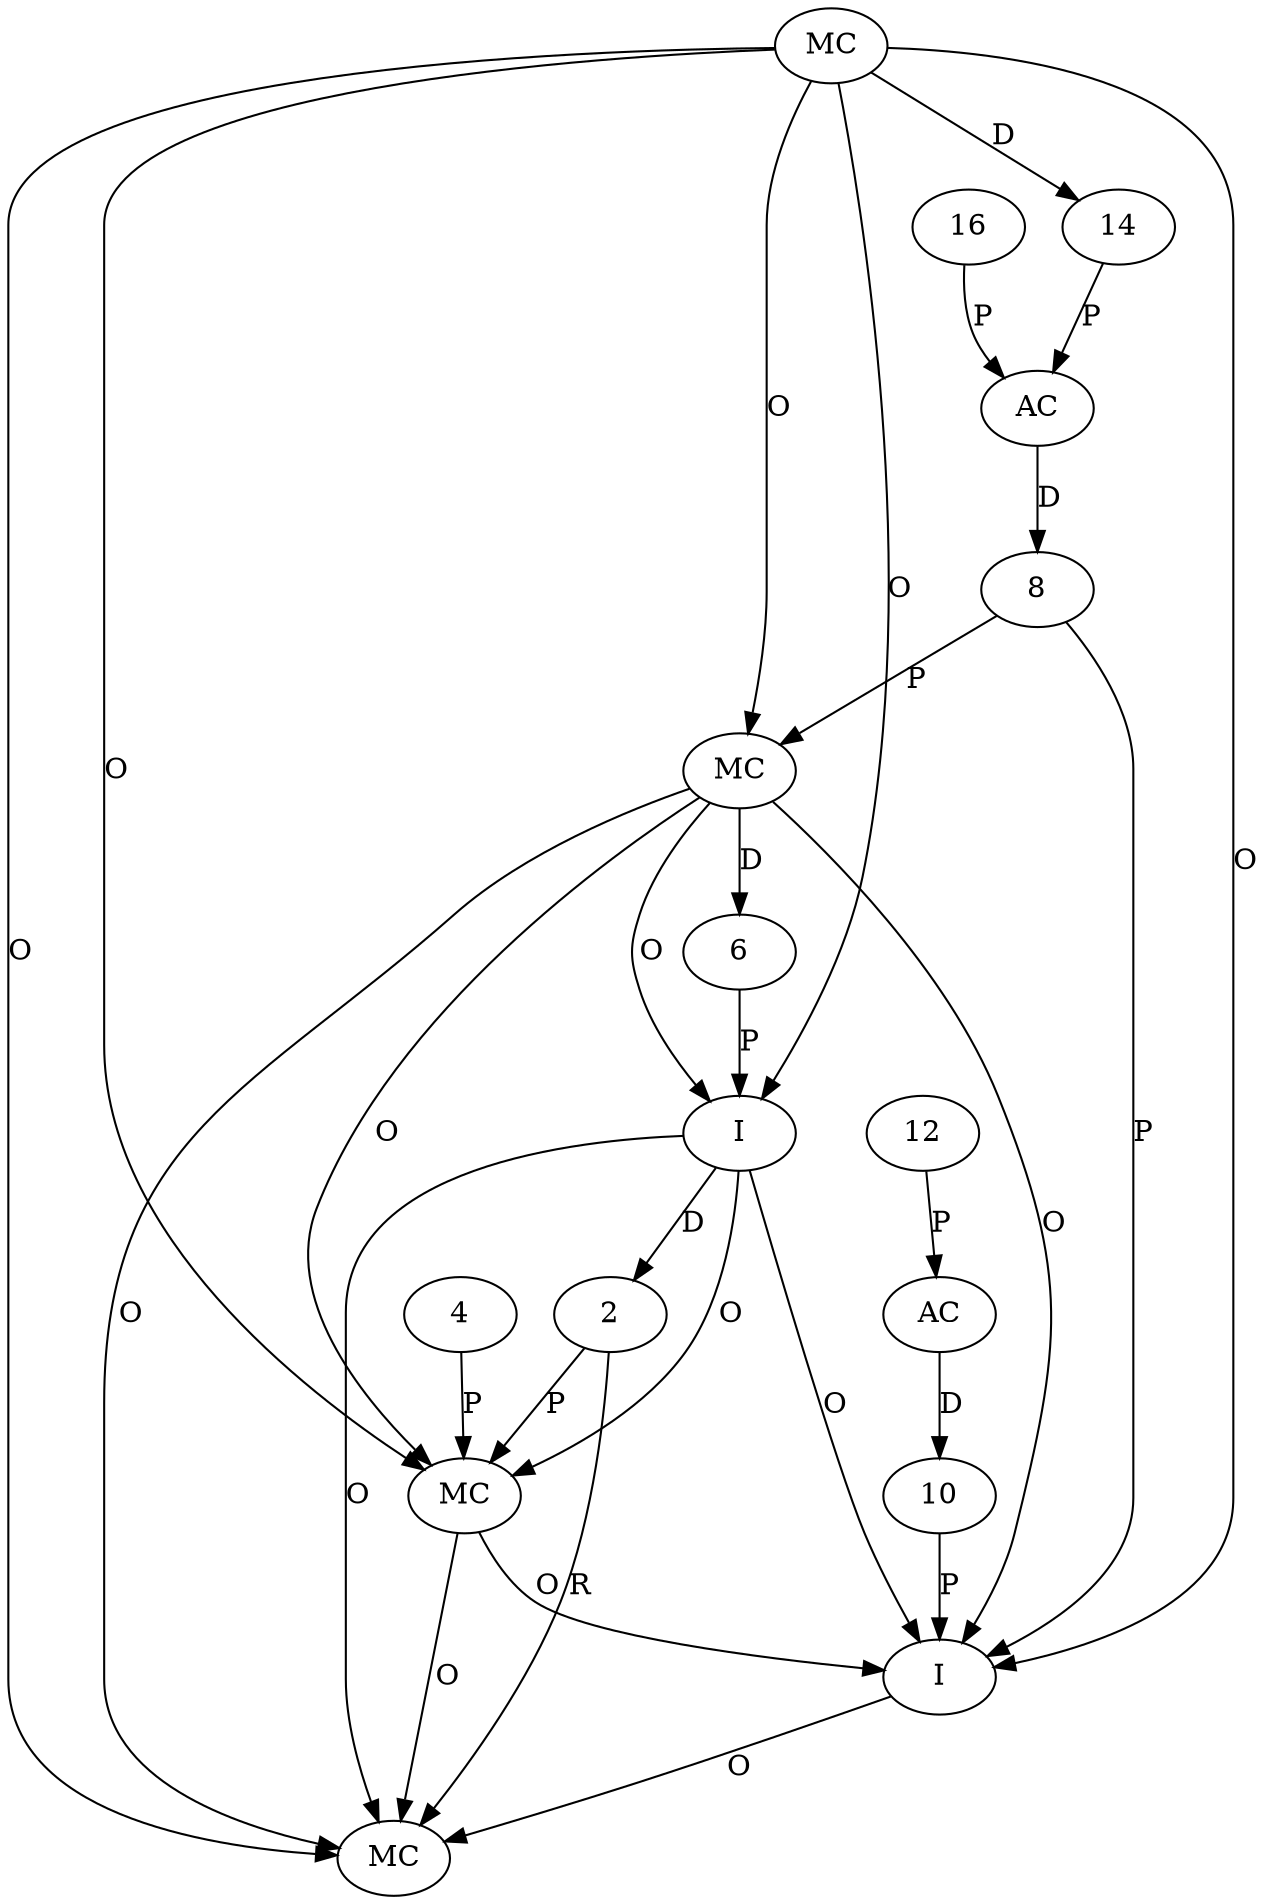 digraph "AUG" {

  1 [ label="MC" s="size()" t="Collection" l="980" ];
  2 [ t="List" n="types" ];
  3 [ label="MC" s="forFields()" t="ISODateTimeFormat" l="978" ];
  4 [ t="boolean" v="true" ];
  5 [ label="I" t="ArrayList" l="977" ];
  6 [ t="List" n="dummy_" ];
  7 [ label="MC" s="asList()" t="Arrays" l="977" ];
  8 [ t="DateTimeFieldType[]" n="fields" ];
  9 [ label="I" t="Partial" l="979" ];
  10 [ t="int[]" n="values" ];
  11 [ label="AC" t="int" l="976" ];
  12 [ t="int" v="25" ];
  13 [ label="AC" t="DateTimeFieldType" l="971" ];
  14 [ t="DateTimeFieldType" n="dummy_" ];
  15 [ label="MC" s="hourOfDay()" t="DateTimeFieldType" l="972" ];
  16 [ t="DateTimeFieldType" n="dummy_" ];
  7 -> 1 [ label="O" ];
  9 -> 1 [ label="O" ];
  2 -> 1 [ label="R" ];
  15 -> 1 [ label="O" ];
  5 -> 1 [ label="O" ];
  3 -> 1 [ label="O" ];
  5 -> 2 [ label="D" ];
  5 -> 3 [ label="O" ];
  7 -> 3 [ label="O" ];
  4 -> 3 [ label="P" ];
  2 -> 3 [ label="P" ];
  15 -> 3 [ label="O" ];
  6 -> 5 [ label="P" ];
  15 -> 5 [ label="O" ];
  7 -> 5 [ label="O" ];
  7 -> 6 [ label="D" ];
  8 -> 7 [ label="P" ];
  15 -> 7 [ label="O" ];
  13 -> 8 [ label="D" ];
  8 -> 9 [ label="P" ];
  7 -> 9 [ label="O" ];
  5 -> 9 [ label="O" ];
  10 -> 9 [ label="P" ];
  15 -> 9 [ label="O" ];
  3 -> 9 [ label="O" ];
  11 -> 10 [ label="D" ];
  12 -> 11 [ label="P" ];
  16 -> 13 [ label="P" ];
  14 -> 13 [ label="P" ];
  15 -> 14 [ label="D" ];
}
